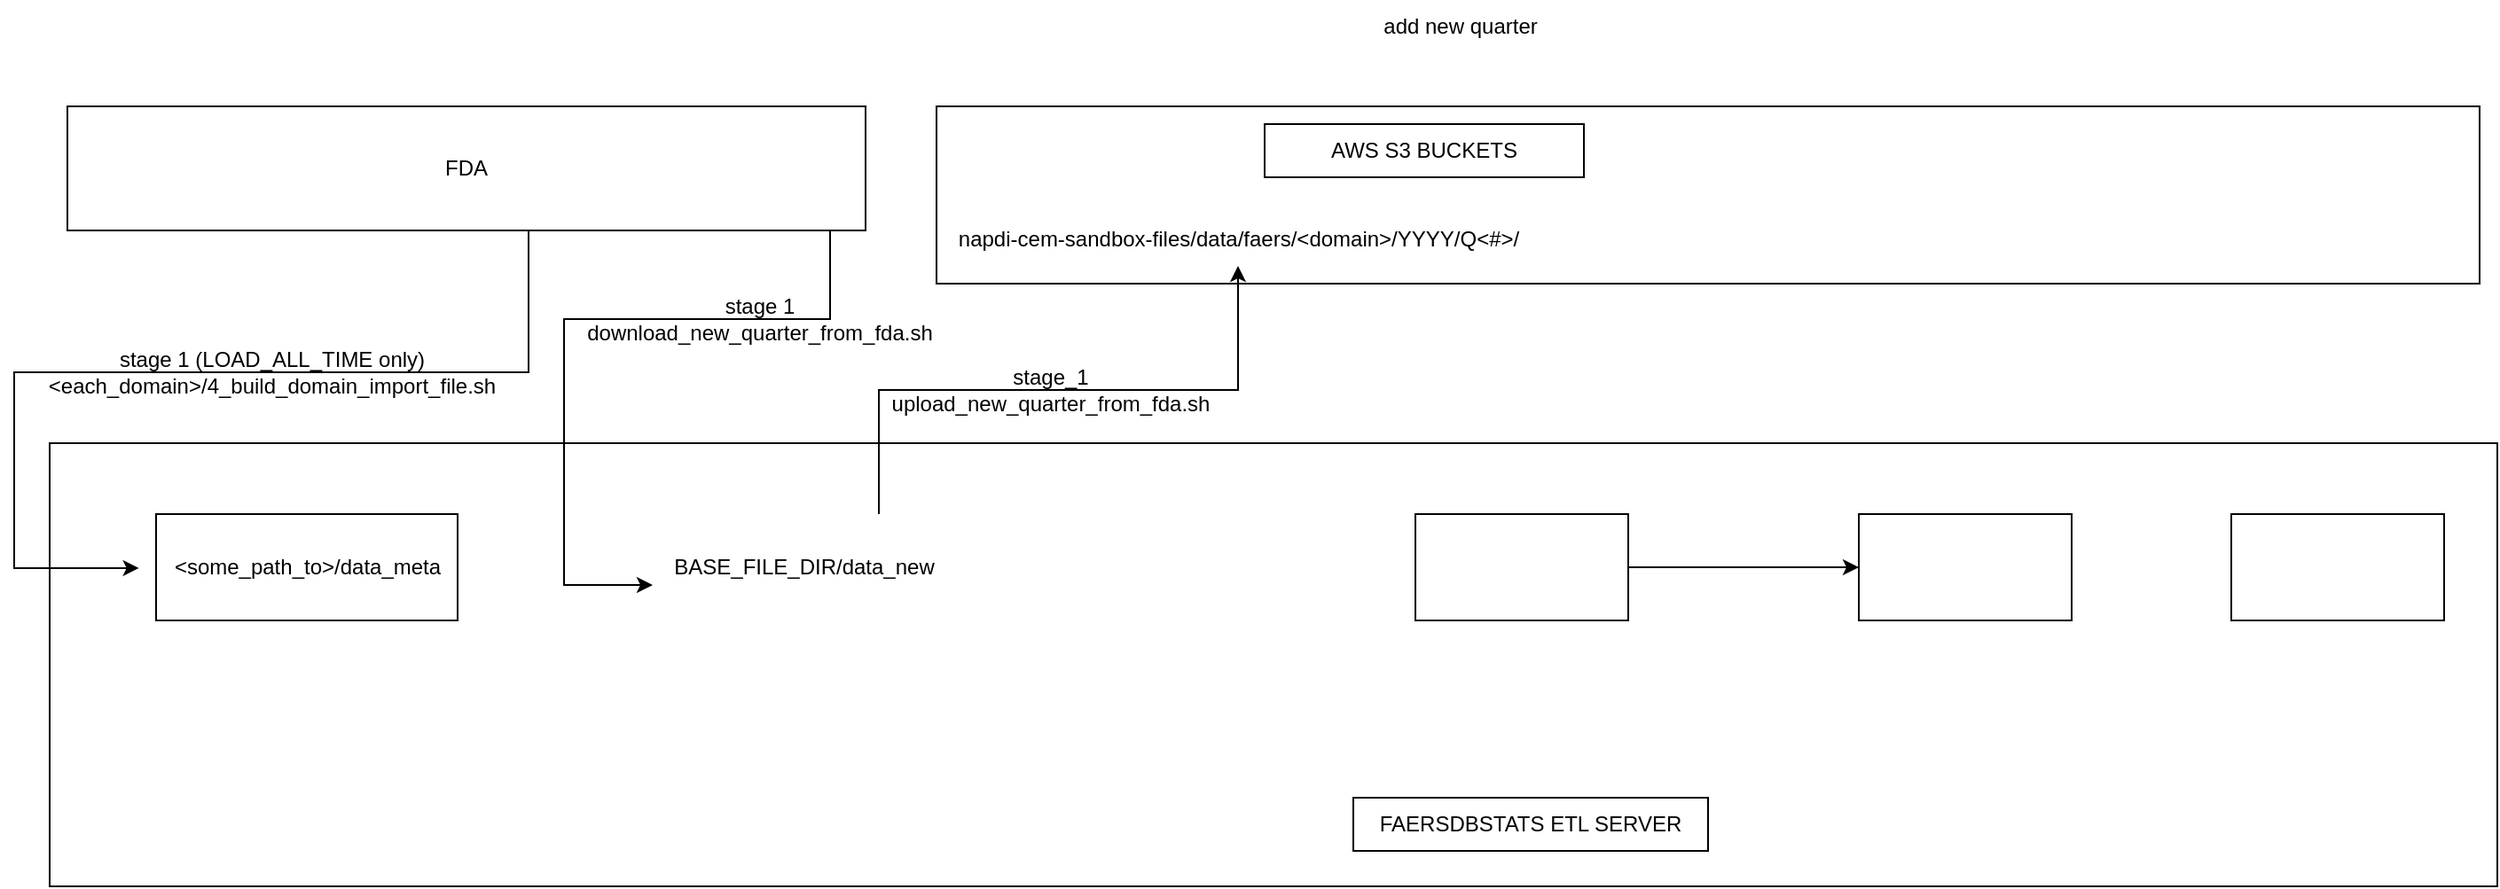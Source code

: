 <mxfile version="25.0.3">
  <diagram id="prtHgNgQTEPvFCAcTncT" name="Page-1">
    <mxGraphModel grid="1" page="1" gridSize="10" guides="1" tooltips="1" connect="1" arrows="1" fold="1" pageScale="1" pageWidth="1169" pageHeight="827" math="0" shadow="0">
      <root>
        <mxCell id="0" />
        <mxCell id="1" parent="0" />
        <mxCell id="BxyisJofKgbbL4D_qTQu-10" value="" style="rounded=0;whiteSpace=wrap;html=1;" vertex="1" parent="1">
          <mxGeometry x="-20" y="380" width="1380" height="250" as="geometry" />
        </mxCell>
        <mxCell id="BxyisJofKgbbL4D_qTQu-1" value="FDA" style="rounded=0;whiteSpace=wrap;html=1;" vertex="1" parent="1">
          <mxGeometry x="-10" y="190" width="450" height="70" as="geometry" />
        </mxCell>
        <mxCell id="BxyisJofKgbbL4D_qTQu-2" value="" style="rounded=0;whiteSpace=wrap;html=1;" vertex="1" parent="1">
          <mxGeometry x="480" y="190" width="870" height="100" as="geometry" />
        </mxCell>
        <mxCell id="BxyisJofKgbbL4D_qTQu-3" value="FAERSDBSTATS ETL SERVER" style="rounded=0;whiteSpace=wrap;html=1;" vertex="1" parent="1">
          <mxGeometry x="715" y="580" width="200" height="30" as="geometry" />
        </mxCell>
        <mxCell id="BxyisJofKgbbL4D_qTQu-14" style="edgeStyle=orthogonalEdgeStyle;rounded=0;orthogonalLoop=1;jettySize=auto;html=1;exitX=0.75;exitY=0;exitDx=0;exitDy=0;" edge="1" parent="1" target="BxyisJofKgbbL4D_qTQu-15">
          <mxGeometry relative="1" as="geometry">
            <mxPoint x="600" y="310" as="targetPoint" />
            <mxPoint x="447.5" y="420" as="sourcePoint" />
            <Array as="points">
              <mxPoint x="448" y="350" />
              <mxPoint x="650" y="350" />
            </Array>
          </mxGeometry>
        </mxCell>
        <mxCell id="BxyisJofKgbbL4D_qTQu-9" value="" style="edgeStyle=orthogonalEdgeStyle;rounded=0;orthogonalLoop=1;jettySize=auto;html=1;" edge="1" parent="1" source="BxyisJofKgbbL4D_qTQu-5" target="BxyisJofKgbbL4D_qTQu-6">
          <mxGeometry relative="1" as="geometry" />
        </mxCell>
        <mxCell id="BxyisJofKgbbL4D_qTQu-5" value="" style="rounded=0;whiteSpace=wrap;html=1;" vertex="1" parent="1">
          <mxGeometry x="750" y="420" width="120" height="60" as="geometry" />
        </mxCell>
        <mxCell id="BxyisJofKgbbL4D_qTQu-6" value="" style="rounded=0;whiteSpace=wrap;html=1;" vertex="1" parent="1">
          <mxGeometry x="1000" y="420" width="120" height="60" as="geometry" />
        </mxCell>
        <mxCell id="BxyisJofKgbbL4D_qTQu-7" value="" style="rounded=0;whiteSpace=wrap;html=1;" vertex="1" parent="1">
          <mxGeometry x="1210" y="420" width="120" height="60" as="geometry" />
        </mxCell>
        <mxCell id="BxyisJofKgbbL4D_qTQu-8" style="edgeStyle=orthogonalEdgeStyle;rounded=0;orthogonalLoop=1;jettySize=auto;html=1;exitX=0.5;exitY=1;exitDx=0;exitDy=0;" edge="1" parent="1" source="BxyisJofKgbbL4D_qTQu-1" target="BxyisJofKgbbL4D_qTQu-13">
          <mxGeometry relative="1" as="geometry">
            <Array as="points">
              <mxPoint x="420" y="260" />
              <mxPoint x="420" y="310" />
              <mxPoint x="270" y="310" />
              <mxPoint x="270" y="460" />
            </Array>
            <mxPoint x="290" y="460" as="targetPoint" />
          </mxGeometry>
        </mxCell>
        <mxCell id="BxyisJofKgbbL4D_qTQu-11" value="AWS S3 BUCKETS" style="rounded=0;whiteSpace=wrap;html=1;" vertex="1" parent="1">
          <mxGeometry x="665" y="200" width="180" height="30" as="geometry" />
        </mxCell>
        <mxCell id="BxyisJofKgbbL4D_qTQu-12" value="stage 1&lt;br&gt;download_new_quarter_from_fda.sh" style="text;html=1;align=center;verticalAlign=middle;resizable=0;points=[];autosize=1;strokeColor=none;fillColor=none;" vertex="1" parent="1">
          <mxGeometry x="270" y="290" width="220" height="40" as="geometry" />
        </mxCell>
        <mxCell id="BxyisJofKgbbL4D_qTQu-13" value="BASE_FILE_DIR/data_new" style="text;html=1;align=center;verticalAlign=middle;resizable=0;points=[];autosize=1;strokeColor=none;fillColor=none;" vertex="1" parent="1">
          <mxGeometry x="320" y="435" width="170" height="30" as="geometry" />
        </mxCell>
        <mxCell id="BxyisJofKgbbL4D_qTQu-15" value="&lt;div&gt;napdi-cem-sandbox-files/&lt;span style=&quot;background-color: initial;&quot;&gt;data/&lt;/span&gt;&lt;span style=&quot;background-color: initial;&quot;&gt;faers/&amp;lt;domain&amp;gt;/YYYY/Q&amp;lt;#&amp;gt;/&lt;/span&gt;&lt;/div&gt;" style="text;html=1;align=center;verticalAlign=middle;resizable=0;points=[];autosize=1;strokeColor=none;fillColor=none;" vertex="1" parent="1">
          <mxGeometry x="480" y="250" width="340" height="30" as="geometry" />
        </mxCell>
        <mxCell id="BxyisJofKgbbL4D_qTQu-16" value="stage_1&lt;br&gt;upload_new_quarter_from_fda.sh" style="text;html=1;align=center;verticalAlign=middle;resizable=0;points=[];autosize=1;strokeColor=none;fillColor=none;" vertex="1" parent="1">
          <mxGeometry x="444" y="330" width="200" height="40" as="geometry" />
        </mxCell>
        <mxCell id="BxyisJofKgbbL4D_qTQu-17" value="add new quarter" style="text;html=1;align=center;verticalAlign=middle;resizable=0;points=[];autosize=1;strokeColor=none;fillColor=none;" vertex="1" parent="1">
          <mxGeometry x="720" y="130" width="110" height="30" as="geometry" />
        </mxCell>
        <mxCell id="s4_a1q7PYfUpuweuDUcm-9" value="" style="rounded=0;whiteSpace=wrap;html=1;" vertex="1" parent="1">
          <mxGeometry x="40" y="420" width="170" height="60" as="geometry" />
        </mxCell>
        <mxCell id="s4_a1q7PYfUpuweuDUcm-8" value="&amp;lt;some_path_to&amp;gt;&lt;span style=&quot;background-color: initial;&quot;&gt;/data_meta&lt;/span&gt;" style="text;html=1;align=center;verticalAlign=middle;resizable=0;points=[];autosize=1;strokeColor=none;fillColor=none;" vertex="1" parent="1">
          <mxGeometry x="40" y="435" width="170" height="30" as="geometry" />
        </mxCell>
        <mxCell id="s4_a1q7PYfUpuweuDUcm-11" value="stage 1 (LOAD_ALL_TIME only)&lt;div&gt;&amp;lt;each_domain&amp;gt;/&lt;span style=&quot;background-color: initial;&quot;&gt;4_build_domain_import_file.sh&lt;/span&gt;&lt;/div&gt;" style="text;html=1;align=center;verticalAlign=middle;resizable=0;points=[];autosize=1;strokeColor=none;fillColor=none;" vertex="1" parent="1">
          <mxGeometry x="-35" y="320" width="280" height="40" as="geometry" />
        </mxCell>
        <mxCell id="s4_a1q7PYfUpuweuDUcm-13" style="edgeStyle=orthogonalEdgeStyle;rounded=0;orthogonalLoop=1;jettySize=auto;html=1;entryX=0.002;entryY=0.516;entryDx=0;entryDy=0;entryPerimeter=0;" edge="1" parent="1">
          <mxGeometry relative="1" as="geometry">
            <mxPoint x="250" y="260.0" as="sourcePoint" />
            <mxPoint x="30.34" y="450.48" as="targetPoint" />
            <Array as="points">
              <mxPoint x="250" y="340" />
              <mxPoint x="-40" y="340" />
              <mxPoint x="-40" y="450" />
            </Array>
          </mxGeometry>
        </mxCell>
      </root>
    </mxGraphModel>
  </diagram>
</mxfile>
